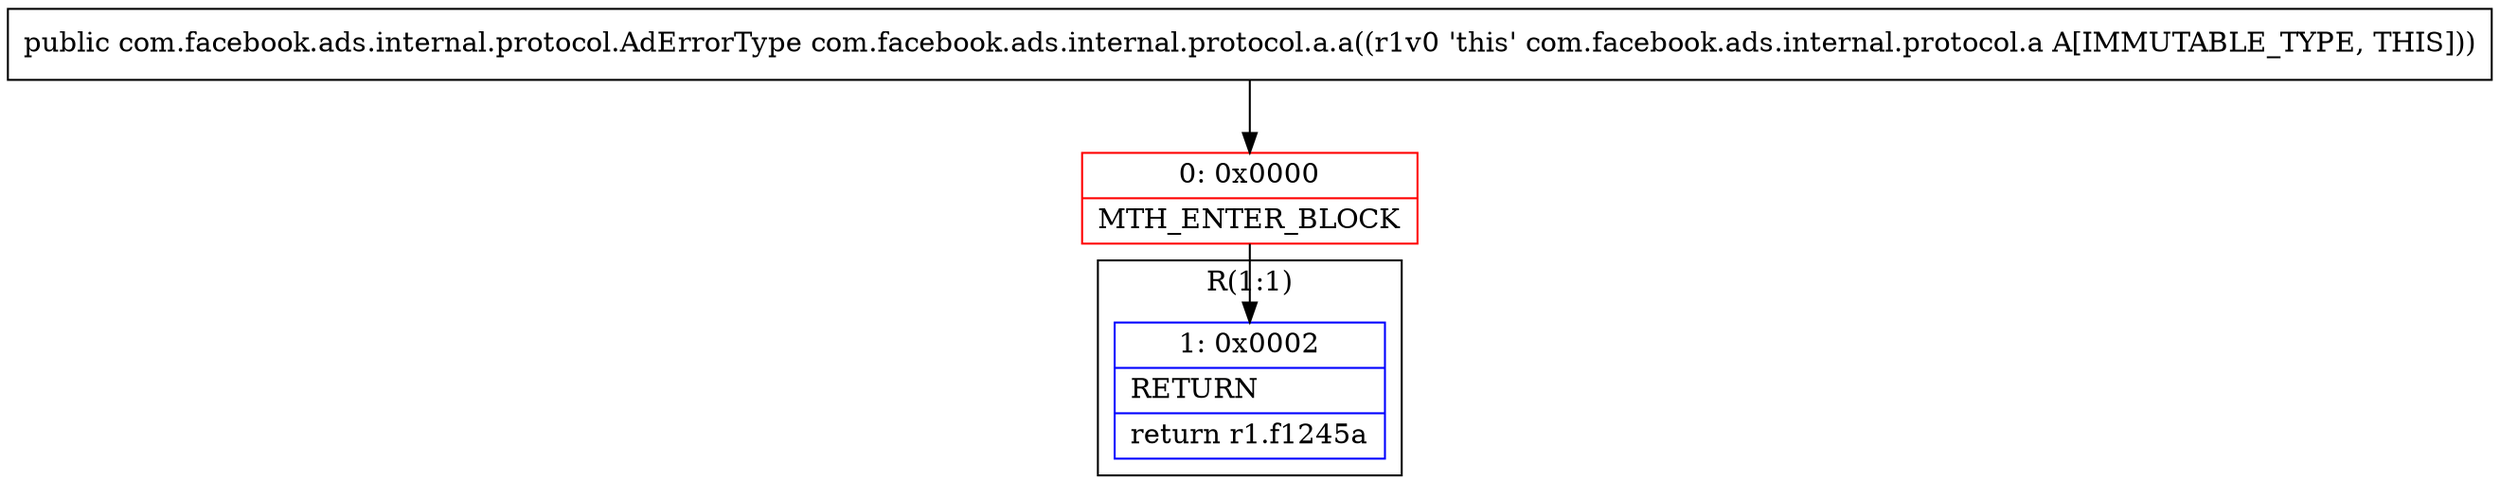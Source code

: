 digraph "CFG forcom.facebook.ads.internal.protocol.a.a()Lcom\/facebook\/ads\/internal\/protocol\/AdErrorType;" {
subgraph cluster_Region_104305619 {
label = "R(1:1)";
node [shape=record,color=blue];
Node_1 [shape=record,label="{1\:\ 0x0002|RETURN\l|return r1.f1245a\l}"];
}
Node_0 [shape=record,color=red,label="{0\:\ 0x0000|MTH_ENTER_BLOCK\l}"];
MethodNode[shape=record,label="{public com.facebook.ads.internal.protocol.AdErrorType com.facebook.ads.internal.protocol.a.a((r1v0 'this' com.facebook.ads.internal.protocol.a A[IMMUTABLE_TYPE, THIS])) }"];
MethodNode -> Node_0;
Node_0 -> Node_1;
}

